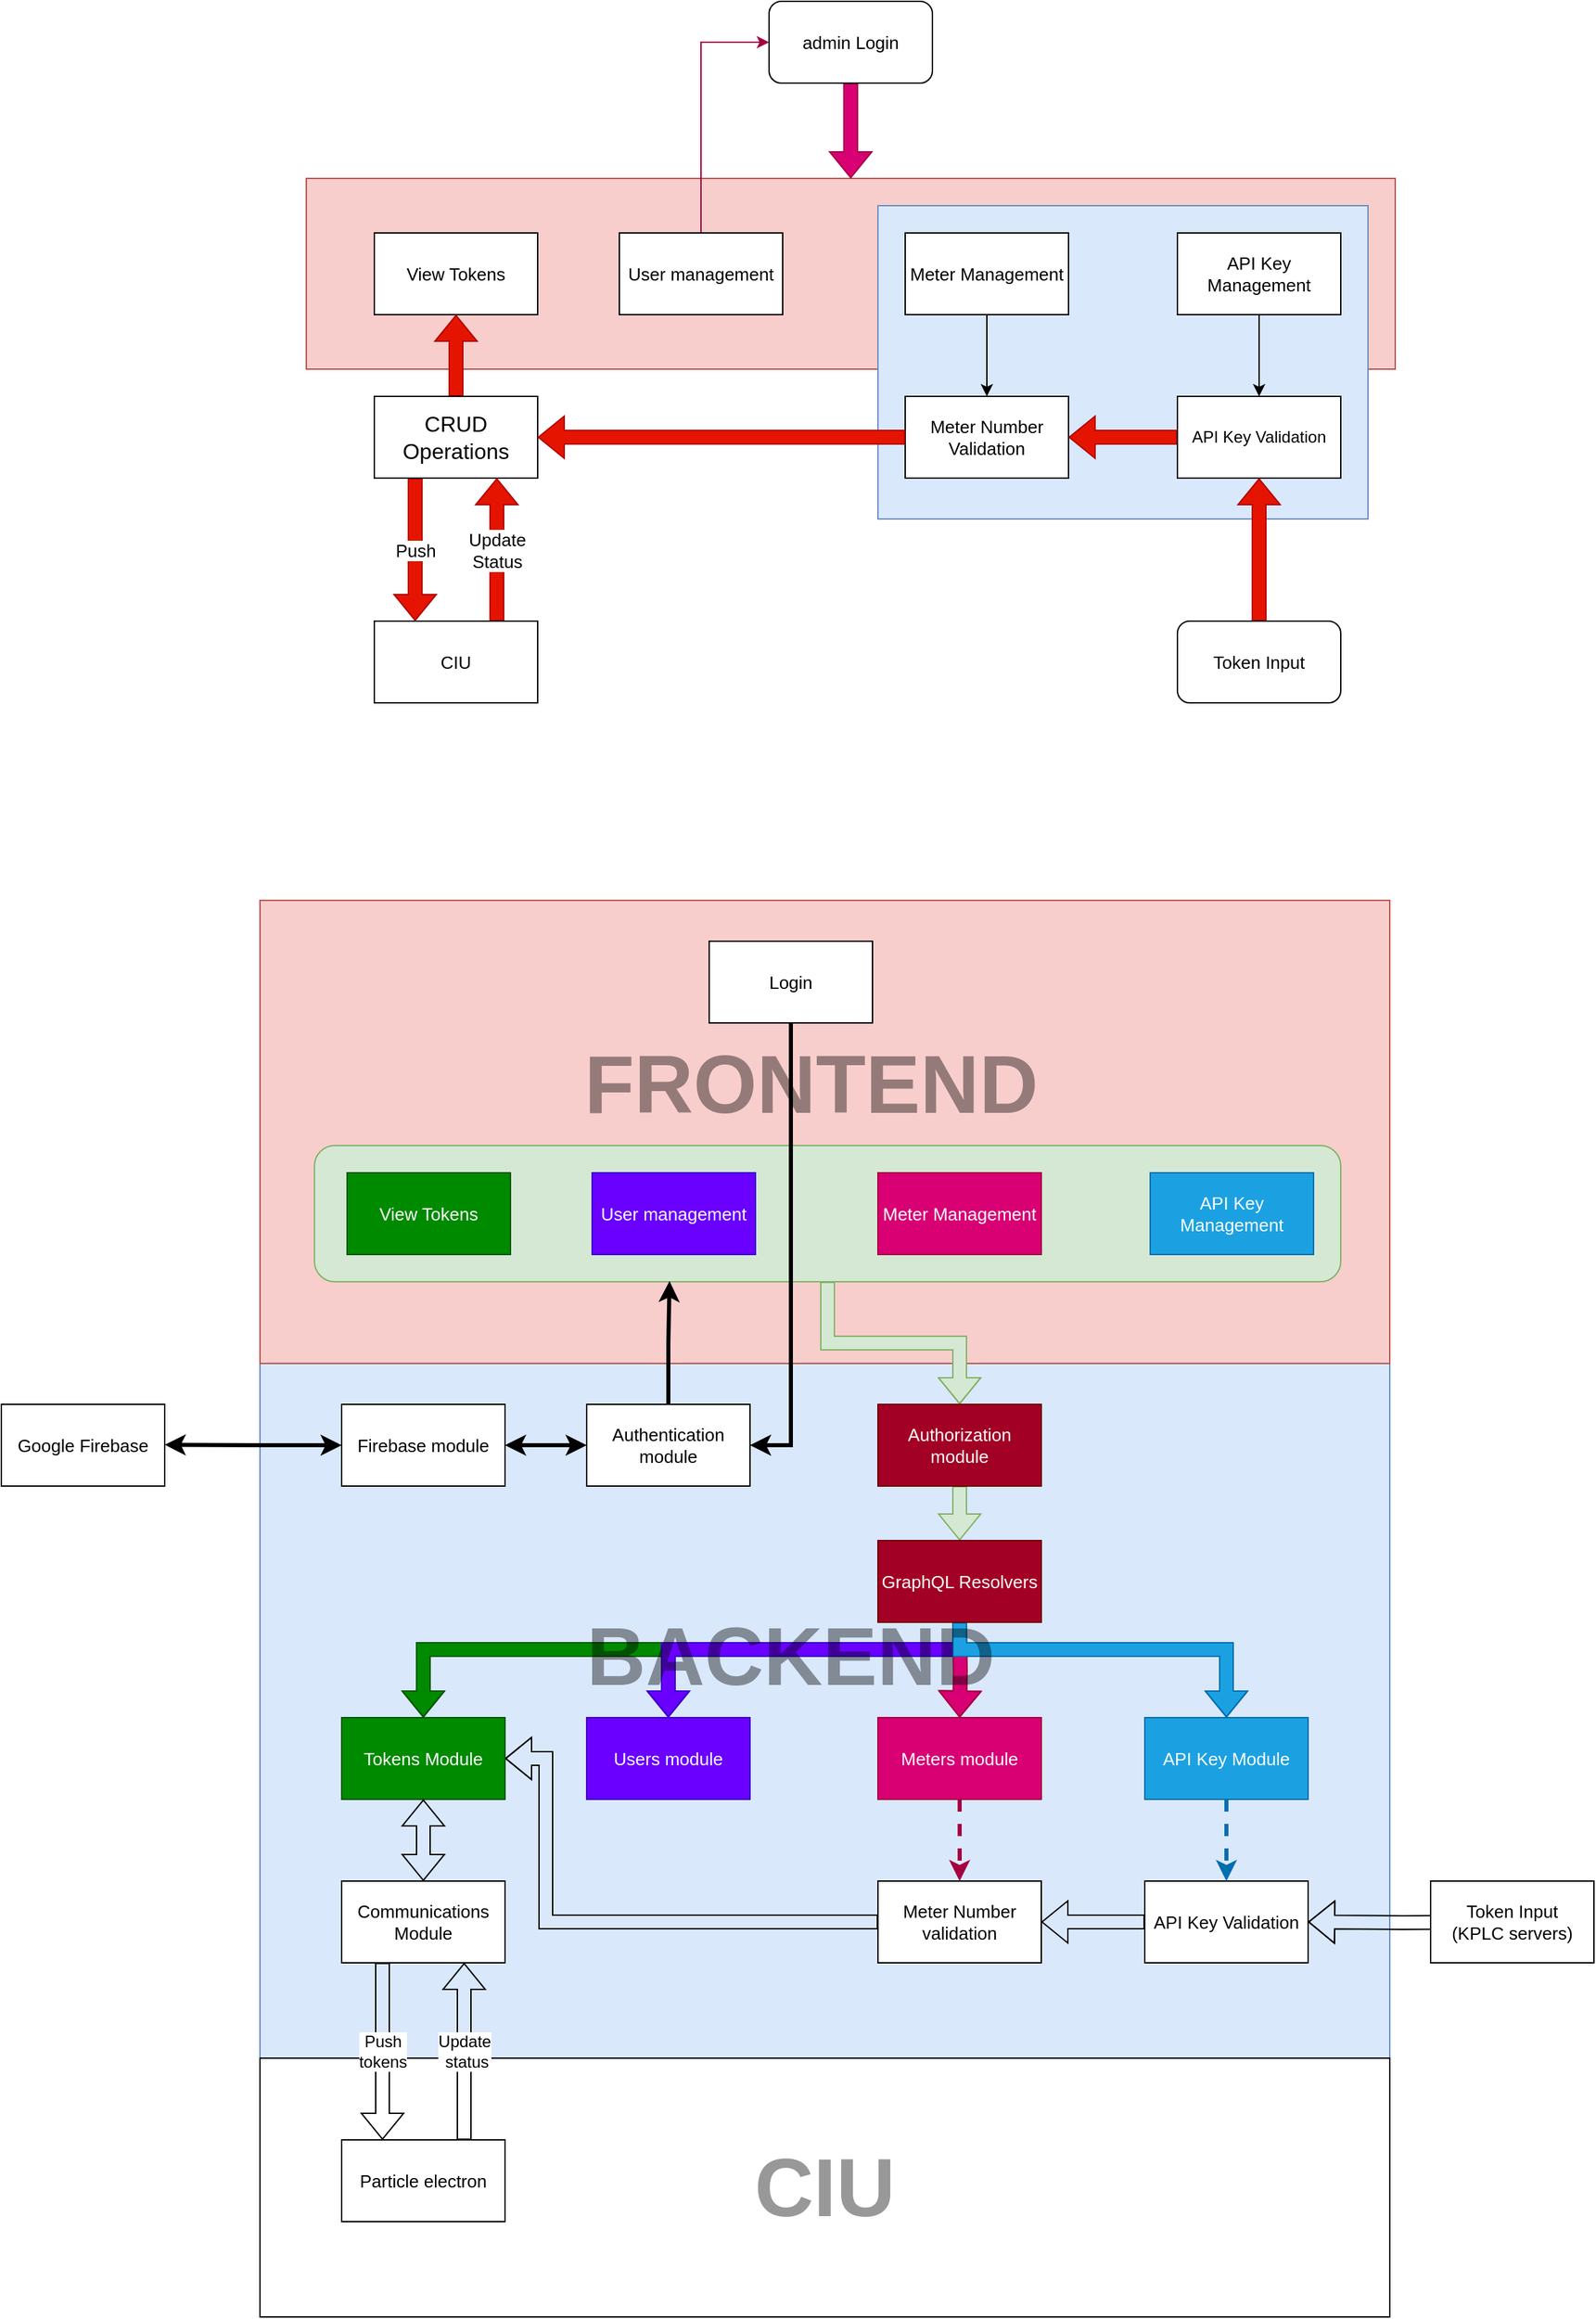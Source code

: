 <mxfile version="14.1.8" type="device"><diagram id="C5RBs43oDa-KdzZeNtuy" name="Page-1"><mxGraphModel dx="2378" dy="1151" grid="1" gridSize="10" guides="1" tooltips="1" connect="1" arrows="1" fold="1" page="1" pageScale="1" pageWidth="827" pageHeight="1169" math="0" shadow="0"><root><mxCell id="WIyWlLk6GJQsqaUBKTNV-0"/><mxCell id="WIyWlLk6GJQsqaUBKTNV-1" parent="WIyWlLk6GJQsqaUBKTNV-0"/><mxCell id="aEoYYCFHLiUPDO5pjgAt-21" value="" style="rounded=0;whiteSpace=wrap;html=1;fillColor=#dae8fc;strokeColor=#6c8ebf;textOpacity=40;fontSize=60;fontStyle=1" vertex="1" parent="WIyWlLk6GJQsqaUBKTNV-1"><mxGeometry x="-20" y="1070" width="830" height="510" as="geometry"/></mxCell><mxCell id="aEoYYCFHLiUPDO5pjgAt-15" value="" style="rounded=0;whiteSpace=wrap;html=1;fillColor=#f8cecc;strokeColor=#b85450;fontSize=60;textOpacity=40;" vertex="1" parent="WIyWlLk6GJQsqaUBKTNV-1"><mxGeometry x="-20" y="730" width="830" height="340" as="geometry"/></mxCell><mxCell id="aEoYYCFHLiUPDO5pjgAt-24" style="edgeStyle=orthogonalEdgeStyle;rounded=0;orthogonalLoop=1;jettySize=auto;html=1;shape=flexArrow;fillColor=#d5e8d4;strokeColor=#82b366;" edge="1" parent="WIyWlLk6GJQsqaUBKTNV-1" source="aEoYYCFHLiUPDO5pjgAt-22" target="aEoYYCFHLiUPDO5pjgAt-6"><mxGeometry relative="1" as="geometry"/></mxCell><mxCell id="aEoYYCFHLiUPDO5pjgAt-22" value="" style="rounded=1;whiteSpace=wrap;html=1;fillColor=#d5e8d4;strokeColor=#82b366;" vertex="1" parent="WIyWlLk6GJQsqaUBKTNV-1"><mxGeometry x="20" y="910" width="754" height="100" as="geometry"/></mxCell><mxCell id="NLf2hPuUFbcIdHZt85aI-11" value="" style="rounded=0;whiteSpace=wrap;html=1;fillColor=#f8cecc;strokeColor=#b85450;" parent="WIyWlLk6GJQsqaUBKTNV-1" vertex="1"><mxGeometry x="14" y="200" width="800" height="140" as="geometry"/></mxCell><mxCell id="NLf2hPuUFbcIdHZt85aI-8" value="" style="rounded=0;whiteSpace=wrap;html=1;fillColor=#dae8fc;strokeColor=#6c8ebf;" parent="WIyWlLk6GJQsqaUBKTNV-1" vertex="1"><mxGeometry x="434" y="220" width="360" height="230" as="geometry"/></mxCell><mxCell id="NLf2hPuUFbcIdHZt85aI-20" style="edgeStyle=orthogonalEdgeStyle;rounded=0;orthogonalLoop=1;jettySize=auto;html=1;shape=flexArrow;fillColor=#d80073;strokeColor=#A50040;" parent="WIyWlLk6GJQsqaUBKTNV-1" source="NLf2hPuUFbcIdHZt85aI-1" target="NLf2hPuUFbcIdHZt85aI-11" edge="1"><mxGeometry relative="1" as="geometry"/></mxCell><mxCell id="NLf2hPuUFbcIdHZt85aI-1" value="admin Login" style="rounded=1;whiteSpace=wrap;html=1;fontSize=13;" parent="WIyWlLk6GJQsqaUBKTNV-1" vertex="1"><mxGeometry x="354" y="70" width="120" height="60" as="geometry"/></mxCell><mxCell id="NLf2hPuUFbcIdHZt85aI-18" style="edgeStyle=orthogonalEdgeStyle;rounded=0;orthogonalLoop=1;jettySize=auto;html=1;entryX=0;entryY=0.5;entryDx=0;entryDy=0;fillColor=#d80073;strokeColor=#A50040;" parent="WIyWlLk6GJQsqaUBKTNV-1" source="NLf2hPuUFbcIdHZt85aI-2" target="NLf2hPuUFbcIdHZt85aI-1" edge="1"><mxGeometry relative="1" as="geometry"><Array as="points"><mxPoint x="304" y="100"/></Array></mxGeometry></mxCell><mxCell id="NLf2hPuUFbcIdHZt85aI-2" value="User management" style="rounded=0;whiteSpace=wrap;html=1;fontSize=13;" parent="WIyWlLk6GJQsqaUBKTNV-1" vertex="1"><mxGeometry x="244" y="240" width="120" height="60" as="geometry"/></mxCell><mxCell id="NLf2hPuUFbcIdHZt85aI-13" style="edgeStyle=orthogonalEdgeStyle;rounded=0;orthogonalLoop=1;jettySize=auto;html=1;entryX=0.5;entryY=0;entryDx=0;entryDy=0;" parent="WIyWlLk6GJQsqaUBKTNV-1" source="NLf2hPuUFbcIdHZt85aI-3" target="NLf2hPuUFbcIdHZt85aI-9" edge="1"><mxGeometry relative="1" as="geometry"/></mxCell><mxCell id="NLf2hPuUFbcIdHZt85aI-3" value="Meter Management" style="rounded=0;whiteSpace=wrap;html=1;fontSize=13;" parent="WIyWlLk6GJQsqaUBKTNV-1" vertex="1"><mxGeometry x="454" y="240" width="120" height="60" as="geometry"/></mxCell><mxCell id="NLf2hPuUFbcIdHZt85aI-14" style="edgeStyle=orthogonalEdgeStyle;rounded=0;orthogonalLoop=1;jettySize=auto;html=1;" parent="WIyWlLk6GJQsqaUBKTNV-1" source="NLf2hPuUFbcIdHZt85aI-4" target="NLf2hPuUFbcIdHZt85aI-7" edge="1"><mxGeometry relative="1" as="geometry"/></mxCell><mxCell id="NLf2hPuUFbcIdHZt85aI-4" value="API Key Management" style="rounded=0;whiteSpace=wrap;html=1;fontSize=13;" parent="WIyWlLk6GJQsqaUBKTNV-1" vertex="1"><mxGeometry x="654" y="240" width="120" height="60" as="geometry"/></mxCell><mxCell id="NLf2hPuUFbcIdHZt85aI-15" style="edgeStyle=orthogonalEdgeStyle;rounded=0;orthogonalLoop=1;jettySize=auto;html=1;shape=flexArrow;fillColor=#e51400;strokeColor=#B20000;" parent="WIyWlLk6GJQsqaUBKTNV-1" source="NLf2hPuUFbcIdHZt85aI-5" target="NLf2hPuUFbcIdHZt85aI-7" edge="1"><mxGeometry relative="1" as="geometry"/></mxCell><mxCell id="NLf2hPuUFbcIdHZt85aI-5" value="Token Input" style="rounded=1;whiteSpace=wrap;html=1;fontSize=13;" parent="WIyWlLk6GJQsqaUBKTNV-1" vertex="1"><mxGeometry x="654" y="525" width="120" height="60" as="geometry"/></mxCell><mxCell id="NLf2hPuUFbcIdHZt85aI-16" style="edgeStyle=orthogonalEdgeStyle;shape=flexArrow;rounded=0;orthogonalLoop=1;jettySize=auto;html=1;exitX=0;exitY=0.5;exitDx=0;exitDy=0;fillColor=#e51400;strokeColor=#B20000;" parent="WIyWlLk6GJQsqaUBKTNV-1" source="NLf2hPuUFbcIdHZt85aI-7" target="NLf2hPuUFbcIdHZt85aI-9" edge="1"><mxGeometry relative="1" as="geometry"/></mxCell><mxCell id="NLf2hPuUFbcIdHZt85aI-7" value="API Key Validation" style="rounded=0;whiteSpace=wrap;html=1;" parent="WIyWlLk6GJQsqaUBKTNV-1" vertex="1"><mxGeometry x="654" y="360" width="120" height="60" as="geometry"/></mxCell><mxCell id="NLf2hPuUFbcIdHZt85aI-9" value="Meter Number Validation" style="rounded=0;whiteSpace=wrap;html=1;fontSize=13;" parent="WIyWlLk6GJQsqaUBKTNV-1" vertex="1"><mxGeometry x="454" y="360" width="120" height="60" as="geometry"/></mxCell><mxCell id="NLf2hPuUFbcIdHZt85aI-10" value="View Tokens" style="rounded=0;whiteSpace=wrap;html=1;fontSize=13;" parent="WIyWlLk6GJQsqaUBKTNV-1" vertex="1"><mxGeometry x="64" y="240" width="120" height="60" as="geometry"/></mxCell><mxCell id="NLf2hPuUFbcIdHZt85aI-23" style="edgeStyle=orthogonalEdgeStyle;shape=flexArrow;rounded=0;orthogonalLoop=1;jettySize=auto;html=1;entryX=0.5;entryY=1;entryDx=0;entryDy=0;fillColor=#e51400;strokeColor=#B20000;" parent="WIyWlLk6GJQsqaUBKTNV-1" source="NLf2hPuUFbcIdHZt85aI-21" target="NLf2hPuUFbcIdHZt85aI-10" edge="1"><mxGeometry relative="1" as="geometry"/></mxCell><mxCell id="NLf2hPuUFbcIdHZt85aI-25" value="Push" style="edgeStyle=orthogonalEdgeStyle;shape=flexArrow;rounded=0;orthogonalLoop=1;jettySize=auto;html=1;fillColor=#e51400;strokeColor=#B20000;exitX=0.25;exitY=1;exitDx=0;exitDy=0;entryX=0.25;entryY=0;entryDx=0;entryDy=0;fontSize=13;" parent="WIyWlLk6GJQsqaUBKTNV-1" source="NLf2hPuUFbcIdHZt85aI-21" target="NLf2hPuUFbcIdHZt85aI-24" edge="1"><mxGeometry relative="1" as="geometry"/></mxCell><mxCell id="NLf2hPuUFbcIdHZt85aI-21" value="CRUD Operations" style="rounded=0;whiteSpace=wrap;html=1;fontSize=16;" parent="WIyWlLk6GJQsqaUBKTNV-1" vertex="1"><mxGeometry x="64" y="360" width="120" height="60" as="geometry"/></mxCell><mxCell id="NLf2hPuUFbcIdHZt85aI-22" style="edgeStyle=orthogonalEdgeStyle;shape=flexArrow;rounded=0;orthogonalLoop=1;jettySize=auto;html=1;fillColor=#e51400;strokeColor=#B20000;" parent="WIyWlLk6GJQsqaUBKTNV-1" source="NLf2hPuUFbcIdHZt85aI-9" target="NLf2hPuUFbcIdHZt85aI-21" edge="1"><mxGeometry relative="1" as="geometry"><mxPoint x="454.0" y="390" as="sourcePoint"/><mxPoint x="124" y="300" as="targetPoint"/></mxGeometry></mxCell><mxCell id="NLf2hPuUFbcIdHZt85aI-26" value="Update&lt;br&gt;Status" style="edgeStyle=orthogonalEdgeStyle;shape=flexArrow;rounded=0;orthogonalLoop=1;jettySize=auto;html=1;entryX=0.75;entryY=1;entryDx=0;entryDy=0;fontSize=13;exitX=0.75;exitY=0;exitDx=0;exitDy=0;fillColor=#e51400;strokeColor=#B20000;" parent="WIyWlLk6GJQsqaUBKTNV-1" source="NLf2hPuUFbcIdHZt85aI-24" target="NLf2hPuUFbcIdHZt85aI-21" edge="1"><mxGeometry relative="1" as="geometry"/></mxCell><mxCell id="NLf2hPuUFbcIdHZt85aI-24" value="CIU" style="rounded=0;whiteSpace=wrap;html=1;fontSize=13;" parent="WIyWlLk6GJQsqaUBKTNV-1" vertex="1"><mxGeometry x="64" y="525" width="120" height="60" as="geometry"/></mxCell><mxCell id="aEoYYCFHLiUPDO5pjgAt-14" style="edgeStyle=orthogonalEdgeStyle;rounded=0;orthogonalLoop=1;jettySize=auto;html=1;entryX=1;entryY=0.5;entryDx=0;entryDy=0;strokeWidth=3;" edge="1" parent="WIyWlLk6GJQsqaUBKTNV-1" source="aEoYYCFHLiUPDO5pjgAt-7" target="aEoYYCFHLiUPDO5pjgAt-0"><mxGeometry relative="1" as="geometry"/></mxCell><mxCell id="aEoYYCFHLiUPDO5pjgAt-7" value="Login" style="rounded=0;whiteSpace=wrap;html=1;fontSize=13;" vertex="1" parent="WIyWlLk6GJQsqaUBKTNV-1"><mxGeometry x="310" y="760" width="120" height="60" as="geometry"/></mxCell><mxCell id="aEoYYCFHLiUPDO5pjgAt-16" style="edgeStyle=orthogonalEdgeStyle;rounded=0;orthogonalLoop=1;jettySize=auto;html=1;entryX=0.346;entryY=0.995;entryDx=0;entryDy=0;entryPerimeter=0;strokeWidth=3;" edge="1" parent="WIyWlLk6GJQsqaUBKTNV-1" source="aEoYYCFHLiUPDO5pjgAt-0" target="aEoYYCFHLiUPDO5pjgAt-22"><mxGeometry relative="1" as="geometry"><mxPoint x="280.0" y="1040" as="targetPoint"/></mxGeometry></mxCell><mxCell id="aEoYYCFHLiUPDO5pjgAt-40" style="edgeStyle=orthogonalEdgeStyle;shape=flexArrow;rounded=0;orthogonalLoop=1;jettySize=auto;html=1;startArrow=none;startFill=0;strokeWidth=1;fontSize=60;entryX=1;entryY=0.5;entryDx=0;entryDy=0;" edge="1" parent="WIyWlLk6GJQsqaUBKTNV-1" source="aEoYYCFHLiUPDO5pjgAt-18" target="aEoYYCFHLiUPDO5pjgAt-12"><mxGeometry relative="1" as="geometry"><Array as="points"><mxPoint x="190" y="1480"/><mxPoint x="190" y="1360"/></Array></mxGeometry></mxCell><mxCell id="aEoYYCFHLiUPDO5pjgAt-18" value="Meter Number validation" style="rounded=0;whiteSpace=wrap;html=1;fontSize=13;" vertex="1" parent="WIyWlLk6GJQsqaUBKTNV-1"><mxGeometry x="434" y="1450" width="120" height="60" as="geometry"/></mxCell><mxCell id="aEoYYCFHLiUPDO5pjgAt-39" style="edgeStyle=orthogonalEdgeStyle;shape=flexArrow;rounded=0;orthogonalLoop=1;jettySize=auto;html=1;startArrow=none;startFill=0;strokeWidth=1;fontSize=60;" edge="1" parent="WIyWlLk6GJQsqaUBKTNV-1" source="aEoYYCFHLiUPDO5pjgAt-19" target="aEoYYCFHLiUPDO5pjgAt-18"><mxGeometry relative="1" as="geometry"/></mxCell><mxCell id="aEoYYCFHLiUPDO5pjgAt-19" value="API Key Validation" style="rounded=0;whiteSpace=wrap;html=1;fontSize=13;" vertex="1" parent="WIyWlLk6GJQsqaUBKTNV-1"><mxGeometry x="630" y="1450" width="120" height="60" as="geometry"/></mxCell><mxCell id="aEoYYCFHLiUPDO5pjgAt-1" value="User management" style="rounded=0;whiteSpace=wrap;html=1;fontSize=13;fillColor=#6a00ff;strokeColor=#3700CC;fontColor=#ffffff;" vertex="1" parent="WIyWlLk6GJQsqaUBKTNV-1"><mxGeometry x="224" y="930" width="120" height="60" as="geometry"/></mxCell><mxCell id="aEoYYCFHLiUPDO5pjgAt-2" value="Meter Management" style="rounded=0;whiteSpace=wrap;html=1;fontSize=13;fillColor=#d80073;strokeColor=#A50040;fontColor=#ffffff;" vertex="1" parent="WIyWlLk6GJQsqaUBKTNV-1"><mxGeometry x="434" y="930" width="120" height="60" as="geometry"/></mxCell><mxCell id="aEoYYCFHLiUPDO5pjgAt-3" value="API Key Management" style="rounded=0;whiteSpace=wrap;html=1;fontSize=13;fillColor=#1ba1e2;strokeColor=#006EAF;fontColor=#ffffff;" vertex="1" parent="WIyWlLk6GJQsqaUBKTNV-1"><mxGeometry x="634" y="930" width="120" height="60" as="geometry"/></mxCell><mxCell id="aEoYYCFHLiUPDO5pjgAt-4" value="View Tokens" style="rounded=0;whiteSpace=wrap;html=1;fontSize=13;fillColor=#008a00;strokeColor=#005700;fontColor=#ffffff;" vertex="1" parent="WIyWlLk6GJQsqaUBKTNV-1"><mxGeometry x="44" y="930" width="120" height="60" as="geometry"/></mxCell><mxCell id="aEoYYCFHLiUPDO5pjgAt-9" value="Users module" style="rounded=0;whiteSpace=wrap;html=1;fontSize=13;fillColor=#6a00ff;strokeColor=#3700CC;fontColor=#ffffff;" vertex="1" parent="WIyWlLk6GJQsqaUBKTNV-1"><mxGeometry x="220" y="1330" width="120" height="60" as="geometry"/></mxCell><mxCell id="aEoYYCFHLiUPDO5pjgAt-45" style="edgeStyle=orthogonalEdgeStyle;rounded=0;orthogonalLoop=1;jettySize=auto;html=1;entryX=0.5;entryY=0;entryDx=0;entryDy=0;dashed=1;startArrow=none;startFill=0;strokeWidth=3;fontSize=60;jumpSize=6;fillColor=#d80073;strokeColor=#A50040;" edge="1" parent="WIyWlLk6GJQsqaUBKTNV-1" source="aEoYYCFHLiUPDO5pjgAt-10" target="aEoYYCFHLiUPDO5pjgAt-18"><mxGeometry relative="1" as="geometry"/></mxCell><mxCell id="aEoYYCFHLiUPDO5pjgAt-10" value="Meters module" style="rounded=0;whiteSpace=wrap;html=1;fontSize=13;fillColor=#d80073;strokeColor=#A50040;fontColor=#ffffff;" vertex="1" parent="WIyWlLk6GJQsqaUBKTNV-1"><mxGeometry x="434" y="1330" width="120" height="60" as="geometry"/></mxCell><mxCell id="aEoYYCFHLiUPDO5pjgAt-44" style="edgeStyle=orthogonalEdgeStyle;rounded=0;orthogonalLoop=1;jettySize=auto;html=1;startArrow=none;startFill=0;strokeWidth=3;fontSize=60;dashed=1;fillColor=#1ba1e2;strokeColor=#006EAF;" edge="1" parent="WIyWlLk6GJQsqaUBKTNV-1" source="aEoYYCFHLiUPDO5pjgAt-11" target="aEoYYCFHLiUPDO5pjgAt-19"><mxGeometry relative="1" as="geometry"/></mxCell><mxCell id="aEoYYCFHLiUPDO5pjgAt-11" value="API Key Module" style="rounded=0;whiteSpace=wrap;html=1;fontSize=13;fillColor=#1ba1e2;strokeColor=#006EAF;fontColor=#ffffff;" vertex="1" parent="WIyWlLk6GJQsqaUBKTNV-1"><mxGeometry x="630" y="1330" width="120" height="60" as="geometry"/></mxCell><mxCell id="aEoYYCFHLiUPDO5pjgAt-12" value="Tokens Module" style="rounded=0;whiteSpace=wrap;html=1;fontSize=13;fillColor=#008a00;strokeColor=#005700;fontColor=#ffffff;" vertex="1" parent="WIyWlLk6GJQsqaUBKTNV-1"><mxGeometry x="40" y="1330" width="120" height="60" as="geometry"/></mxCell><mxCell id="aEoYYCFHLiUPDO5pjgAt-35" style="edgeStyle=orthogonalEdgeStyle;rounded=0;orthogonalLoop=1;jettySize=auto;html=1;strokeWidth=3;fontSize=60;startArrow=classic;startFill=1;" edge="1" parent="WIyWlLk6GJQsqaUBKTNV-1" source="aEoYYCFHLiUPDO5pjgAt-0" target="aEoYYCFHLiUPDO5pjgAt-34"><mxGeometry relative="1" as="geometry"/></mxCell><mxCell id="aEoYYCFHLiUPDO5pjgAt-0" value="Authentication module" style="rounded=0;whiteSpace=wrap;html=1;fontSize=13;" vertex="1" parent="WIyWlLk6GJQsqaUBKTNV-1"><mxGeometry x="220" y="1100" width="120" height="60" as="geometry"/></mxCell><mxCell id="aEoYYCFHLiUPDO5pjgAt-25" style="edgeStyle=orthogonalEdgeStyle;shape=flexArrow;rounded=0;orthogonalLoop=1;jettySize=auto;html=1;fillColor=#008a00;strokeColor=#005700;" edge="1" parent="WIyWlLk6GJQsqaUBKTNV-1" target="aEoYYCFHLiUPDO5pjgAt-12"><mxGeometry relative="1" as="geometry"><mxPoint x="494.0" y="1260" as="sourcePoint"/><Array as="points"><mxPoint x="494" y="1280"/><mxPoint x="100" y="1280"/></Array></mxGeometry></mxCell><mxCell id="aEoYYCFHLiUPDO5pjgAt-26" style="edgeStyle=orthogonalEdgeStyle;shape=flexArrow;rounded=0;orthogonalLoop=1;jettySize=auto;html=1;fillColor=#6a00ff;strokeColor=#3700CC;" edge="1" parent="WIyWlLk6GJQsqaUBKTNV-1" target="aEoYYCFHLiUPDO5pjgAt-9"><mxGeometry relative="1" as="geometry"><mxPoint x="494.0" y="1260" as="sourcePoint"/><Array as="points"><mxPoint x="494" y="1280"/><mxPoint x="280" y="1280"/></Array></mxGeometry></mxCell><mxCell id="aEoYYCFHLiUPDO5pjgAt-36" style="edgeStyle=orthogonalEdgeStyle;rounded=0;orthogonalLoop=1;jettySize=auto;html=1;startArrow=none;startFill=0;strokeWidth=1;fontSize=60;shape=flexArrow;fillColor=#d80073;strokeColor=#A50040;" edge="1" parent="WIyWlLk6GJQsqaUBKTNV-1" target="aEoYYCFHLiUPDO5pjgAt-10"><mxGeometry relative="1" as="geometry"><mxPoint x="494" y="1260" as="sourcePoint"/></mxGeometry></mxCell><mxCell id="aEoYYCFHLiUPDO5pjgAt-37" style="edgeStyle=orthogonalEdgeStyle;shape=flexArrow;rounded=0;orthogonalLoop=1;jettySize=auto;html=1;startArrow=none;startFill=0;strokeWidth=1;fontSize=60;fillColor=#1ba1e2;strokeColor=#006EAF;" edge="1" parent="WIyWlLk6GJQsqaUBKTNV-1" target="aEoYYCFHLiUPDO5pjgAt-11"><mxGeometry relative="1" as="geometry"><mxPoint x="494.0" y="1260" as="sourcePoint"/><Array as="points"><mxPoint x="494" y="1280"/><mxPoint x="690" y="1280"/></Array></mxGeometry></mxCell><mxCell id="aEoYYCFHLiUPDO5pjgAt-49" style="edgeStyle=orthogonalEdgeStyle;rounded=0;jumpSize=6;orthogonalLoop=1;jettySize=auto;html=1;startArrow=none;startFill=0;strokeWidth=1;fontSize=12;shape=flexArrow;fillColor=#d5e8d4;strokeColor=#82b366;" edge="1" parent="WIyWlLk6GJQsqaUBKTNV-1" source="aEoYYCFHLiUPDO5pjgAt-6" target="aEoYYCFHLiUPDO5pjgAt-47"><mxGeometry relative="1" as="geometry"/></mxCell><mxCell id="aEoYYCFHLiUPDO5pjgAt-6" value="Authorization module" style="rounded=0;whiteSpace=wrap;html=1;fillColor=#a20025;strokeColor=#6F0000;fontSize=13;fontColor=#ffffff;" vertex="1" parent="WIyWlLk6GJQsqaUBKTNV-1"><mxGeometry x="434" y="1100" width="120" height="60" as="geometry"/></mxCell><mxCell id="aEoYYCFHLiUPDO5pjgAt-38" style="edgeStyle=orthogonalEdgeStyle;shape=flexArrow;rounded=0;orthogonalLoop=1;jettySize=auto;html=1;startArrow=none;startFill=0;strokeWidth=1;fontSize=60;" edge="1" parent="WIyWlLk6GJQsqaUBKTNV-1" target="aEoYYCFHLiUPDO5pjgAt-19"><mxGeometry relative="1" as="geometry"><mxPoint x="890" y="1480" as="sourcePoint"/></mxGeometry></mxCell><mxCell id="aEoYYCFHLiUPDO5pjgAt-27" value="Token Input&lt;br&gt;(KPLC servers)" style="rounded=0;whiteSpace=wrap;html=1;fontSize=13;" vertex="1" parent="WIyWlLk6GJQsqaUBKTNV-1"><mxGeometry x="840" y="1450" width="120" height="60" as="geometry"/></mxCell><mxCell id="aEoYYCFHLiUPDO5pjgAt-28" value="CIU" style="rounded=0;whiteSpace=wrap;html=1;fontSize=60;fontStyle=1;textOpacity=40;" vertex="1" parent="WIyWlLk6GJQsqaUBKTNV-1"><mxGeometry x="-20" y="1580" width="830" height="190" as="geometry"/></mxCell><mxCell id="aEoYYCFHLiUPDO5pjgAt-43" value="&lt;font style=&quot;font-size: 12px&quot;&gt;Update&lt;br&gt;&amp;nbsp;status&lt;/font&gt;" style="edgeStyle=orthogonalEdgeStyle;shape=flexArrow;rounded=0;orthogonalLoop=1;jettySize=auto;html=1;startArrow=none;startFill=0;strokeWidth=1;fontSize=12;entryX=0.75;entryY=1;entryDx=0;entryDy=0;exitX=0.75;exitY=0;exitDx=0;exitDy=0;" edge="1" parent="WIyWlLk6GJQsqaUBKTNV-1" source="aEoYYCFHLiUPDO5pjgAt-29" target="aEoYYCFHLiUPDO5pjgAt-31"><mxGeometry relative="1" as="geometry"/></mxCell><mxCell id="aEoYYCFHLiUPDO5pjgAt-29" value="Particle electron" style="rounded=0;whiteSpace=wrap;html=1;fontSize=13;" vertex="1" parent="WIyWlLk6GJQsqaUBKTNV-1"><mxGeometry x="40" y="1640" width="120" height="60" as="geometry"/></mxCell><mxCell id="aEoYYCFHLiUPDO5pjgAt-30" value="FRONTEND" style="rounded=0;whiteSpace=wrap;html=1;fontSize=60;strokeColor=none;fillColor=none;textOpacity=40;fontStyle=1" vertex="1" parent="WIyWlLk6GJQsqaUBKTNV-1"><mxGeometry x="205" y="810" width="360" height="110" as="geometry"/></mxCell><mxCell id="aEoYYCFHLiUPDO5pjgAt-42" value="Push&lt;br&gt;tokens" style="edgeStyle=orthogonalEdgeStyle;shape=flexArrow;rounded=0;orthogonalLoop=1;jettySize=auto;html=1;startArrow=none;startFill=0;strokeWidth=1;fontSize=12;exitX=0.25;exitY=1;exitDx=0;exitDy=0;entryX=0.25;entryY=0;entryDx=0;entryDy=0;" edge="1" parent="WIyWlLk6GJQsqaUBKTNV-1" source="aEoYYCFHLiUPDO5pjgAt-31" target="aEoYYCFHLiUPDO5pjgAt-29"><mxGeometry relative="1" as="geometry"/></mxCell><mxCell id="aEoYYCFHLiUPDO5pjgAt-34" value="Firebase module" style="rounded=0;whiteSpace=wrap;html=1;fontSize=13;" vertex="1" parent="WIyWlLk6GJQsqaUBKTNV-1"><mxGeometry x="40" y="1100" width="120" height="60" as="geometry"/></mxCell><mxCell id="aEoYYCFHLiUPDO5pjgAt-47" value="GraphQL Resolvers" style="rounded=0;whiteSpace=wrap;html=1;fillColor=#a20025;fontSize=13;strokeColor=#6F0000;fontColor=#ffffff;" vertex="1" parent="WIyWlLk6GJQsqaUBKTNV-1"><mxGeometry x="434" y="1200" width="120" height="60" as="geometry"/></mxCell><mxCell id="aEoYYCFHLiUPDO5pjgAt-31" value="Communications Module" style="rounded=0;whiteSpace=wrap;html=1;fontSize=13;" vertex="1" parent="WIyWlLk6GJQsqaUBKTNV-1"><mxGeometry x="40" y="1450" width="120" height="60" as="geometry"/></mxCell><mxCell id="aEoYYCFHLiUPDO5pjgAt-48" style="edgeStyle=orthogonalEdgeStyle;shape=flexArrow;rounded=0;orthogonalLoop=1;jettySize=auto;html=1;startArrow=block;startFill=0;strokeWidth=1;fontSize=60;" edge="1" parent="WIyWlLk6GJQsqaUBKTNV-1" source="aEoYYCFHLiUPDO5pjgAt-12" target="aEoYYCFHLiUPDO5pjgAt-31"><mxGeometry relative="1" as="geometry"><mxPoint x="68.56" y="1393.84" as="sourcePoint"/><mxPoint x="120" y="1520" as="targetPoint"/></mxGeometry></mxCell><mxCell id="aEoYYCFHLiUPDO5pjgAt-51" value="BACKEND" style="rounded=0;whiteSpace=wrap;html=1;fontSize=60;strokeColor=none;fillColor=none;textOpacity=40;fontStyle=1" vertex="1" parent="WIyWlLk6GJQsqaUBKTNV-1"><mxGeometry x="190" y="1230" width="360" height="110" as="geometry"/></mxCell><mxCell id="aEoYYCFHLiUPDO5pjgAt-53" value="Google Firebase" style="rounded=0;whiteSpace=wrap;html=1;fontSize=13;" vertex="1" parent="WIyWlLk6GJQsqaUBKTNV-1"><mxGeometry x="-210" y="1100" width="120" height="60" as="geometry"/></mxCell><mxCell id="aEoYYCFHLiUPDO5pjgAt-54" style="edgeStyle=orthogonalEdgeStyle;rounded=0;orthogonalLoop=1;jettySize=auto;html=1;strokeWidth=3;fontSize=60;startArrow=classic;startFill=1;" edge="1" parent="WIyWlLk6GJQsqaUBKTNV-1" source="aEoYYCFHLiUPDO5pjgAt-34"><mxGeometry relative="1" as="geometry"><mxPoint x="-30" y="1129.66" as="sourcePoint"/><mxPoint x="-90" y="1129.66" as="targetPoint"/><Array as="points"/></mxGeometry></mxCell></root></mxGraphModel></diagram></mxfile>